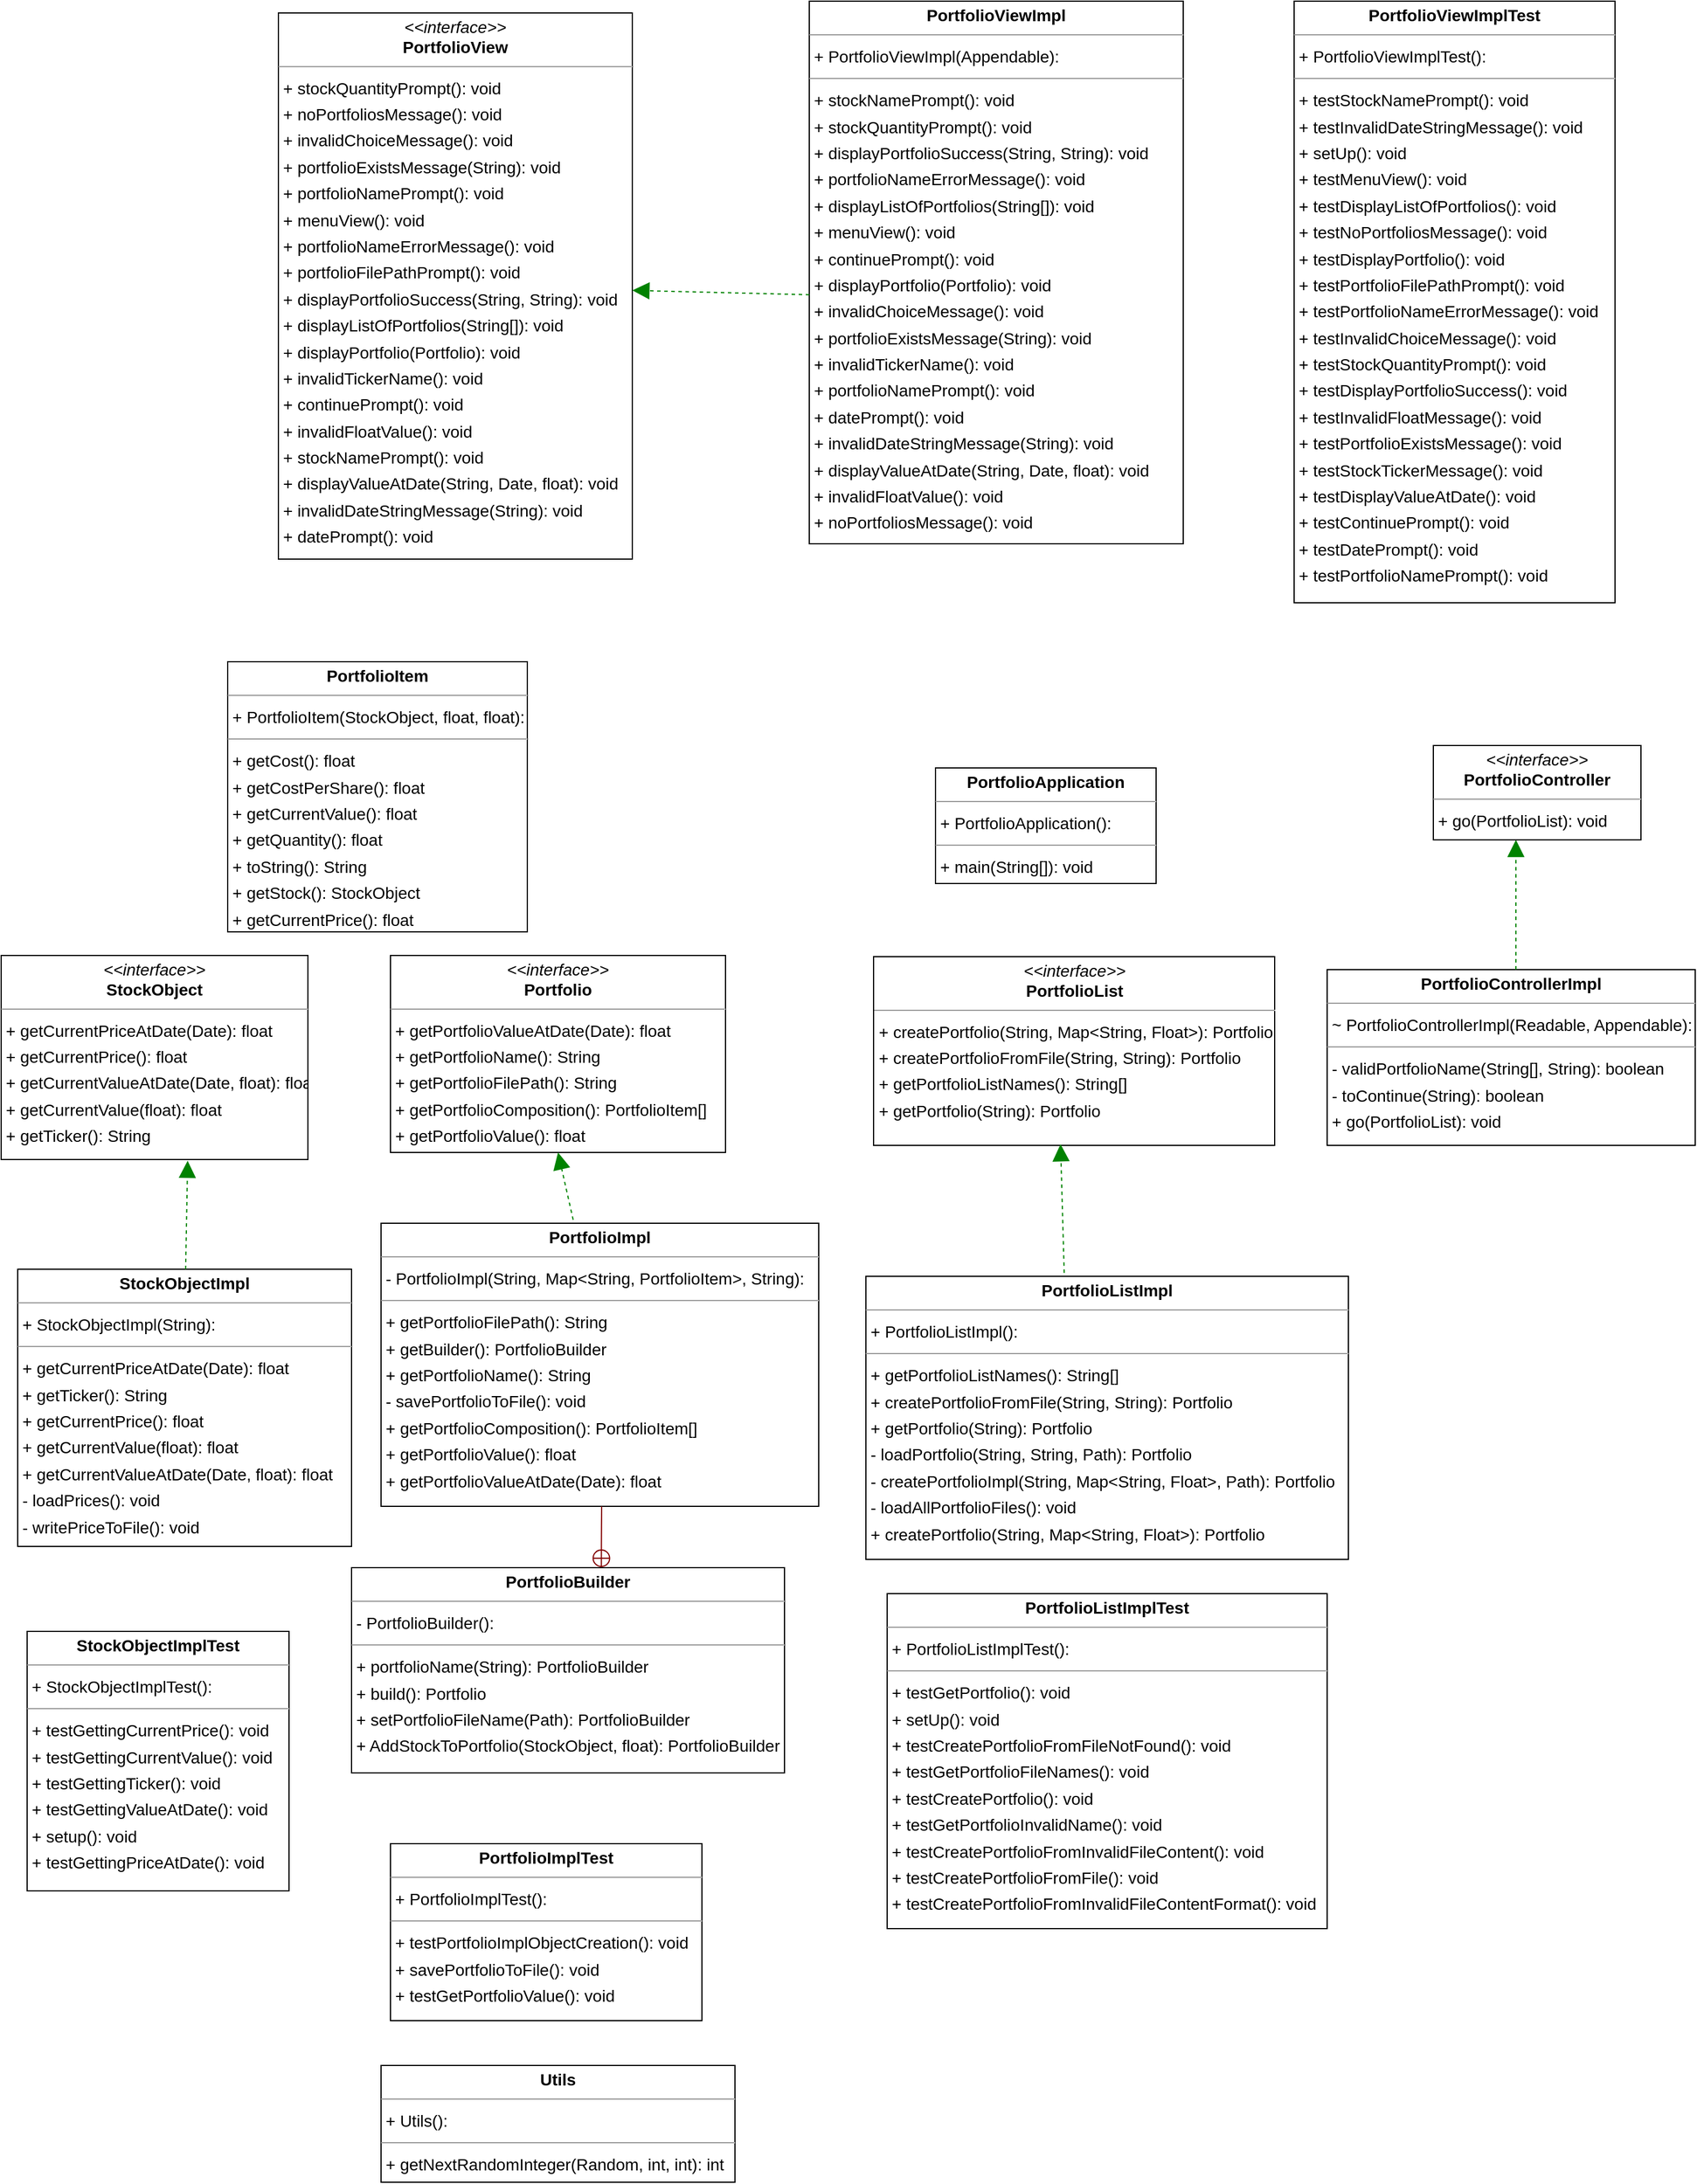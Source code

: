 <mxfile version="20.5.1" type="device"><diagram id="OgbsB_rUds53uTm65k3u" name="Page-1"><mxGraphModel dx="1822" dy="1194" grid="1" gridSize="10" guides="1" tooltips="1" connect="1" arrows="1" fold="1" page="0" pageScale="1" pageWidth="1100" pageHeight="1700" background="none" math="0" shadow="0"><root><mxCell id="0"/><mxCell id="1" parent="0"/><mxCell id="node2" value="&lt;p style=&quot;margin:0px;margin-top:4px;text-align:center;&quot;&gt;&lt;i&gt;&amp;lt;&amp;lt;interface&amp;gt;&amp;gt;&lt;/i&gt;&lt;br/&gt;&lt;b&gt;Portfolio&lt;/b&gt;&lt;/p&gt;&lt;hr size=&quot;1&quot;/&gt;&lt;p style=&quot;margin:0 0 0 4px;line-height:1.6;&quot;&gt;+ getPortfolioValueAtDate(Date): float&lt;br/&gt;+ getPortfolioName(): String&lt;br/&gt;+ getPortfolioFilePath(): String&lt;br/&gt;+ getPortfolioComposition(): PortfolioItem[]&lt;br/&gt;+ getPortfolioValue(): float&lt;/p&gt;" style="verticalAlign=top;align=left;overflow=fill;fontSize=14;fontFamily=Helvetica;html=1;rounded=0;shadow=0;comic=0;labelBackgroundColor=none;strokeWidth=1;" parent="1" vertex="1"><mxGeometry x="168" y="709" width="284" height="167" as="geometry"/></mxCell><mxCell id="node11" value="&lt;p style=&quot;margin:0px;margin-top:4px;text-align:center;&quot;&gt;&lt;b&gt;PortfolioApplication&lt;/b&gt;&lt;/p&gt;&lt;hr size=&quot;1&quot;/&gt;&lt;p style=&quot;margin:0 0 0 4px;line-height:1.6;&quot;&gt;+ PortfolioApplication(): &lt;/p&gt;&lt;hr size=&quot;1&quot;/&gt;&lt;p style=&quot;margin:0 0 0 4px;line-height:1.6;&quot;&gt;+ main(String[]): void&lt;/p&gt;" style="verticalAlign=top;align=left;overflow=fill;fontSize=14;fontFamily=Helvetica;html=1;rounded=0;shadow=0;comic=0;labelBackgroundColor=none;strokeWidth=1;" parent="1" vertex="1"><mxGeometry x="630" y="550" width="187" height="98" as="geometry"/></mxCell><mxCell id="node17" value="&lt;p style=&quot;margin:0px;margin-top:4px;text-align:center;&quot;&gt;&lt;b&gt;PortfolioBuilder&lt;/b&gt;&lt;/p&gt;&lt;hr size=&quot;1&quot;/&gt;&lt;p style=&quot;margin:0 0 0 4px;line-height:1.6;&quot;&gt;- PortfolioBuilder(): &lt;/p&gt;&lt;hr size=&quot;1&quot;/&gt;&lt;p style=&quot;margin:0 0 0 4px;line-height:1.6;&quot;&gt;+ portfolioName(String): PortfolioBuilder&lt;br/&gt;+ build(): Portfolio&lt;br/&gt;+ setPortfolioFileName(Path): PortfolioBuilder&lt;br/&gt;+ AddStockToPortfolio(StockObject, float): PortfolioBuilder&lt;/p&gt;" style="verticalAlign=top;align=left;overflow=fill;fontSize=14;fontFamily=Helvetica;html=1;rounded=0;shadow=0;comic=0;labelBackgroundColor=none;strokeWidth=1;" parent="1" vertex="1"><mxGeometry x="135" y="1228" width="367" height="174" as="geometry"/></mxCell><mxCell id="node16" value="&lt;p style=&quot;margin:0px;margin-top:4px;text-align:center;&quot;&gt;&lt;i&gt;&amp;lt;&amp;lt;interface&amp;gt;&amp;gt;&lt;/i&gt;&lt;br/&gt;&lt;b&gt;PortfolioController&lt;/b&gt;&lt;/p&gt;&lt;hr size=&quot;1&quot;/&gt;&lt;p style=&quot;margin:0 0 0 4px;line-height:1.6;&quot;&gt;+ go(PortfolioList): void&lt;/p&gt;" style="verticalAlign=top;align=left;overflow=fill;fontSize=14;fontFamily=Helvetica;html=1;rounded=0;shadow=0;comic=0;labelBackgroundColor=none;strokeWidth=1;" parent="1" vertex="1"><mxGeometry x="1052" y="531" width="176" height="80" as="geometry"/></mxCell><mxCell id="node7" value="&lt;p style=&quot;margin:0px;margin-top:4px;text-align:center;&quot;&gt;&lt;b&gt;PortfolioControllerImpl&lt;/b&gt;&lt;/p&gt;&lt;hr size=&quot;1&quot;/&gt;&lt;p style=&quot;margin:0 0 0 4px;line-height:1.6;&quot;&gt;~ PortfolioControllerImpl(Readable, Appendable): &lt;/p&gt;&lt;hr size=&quot;1&quot;/&gt;&lt;p style=&quot;margin:0 0 0 4px;line-height:1.6;&quot;&gt;- validPortfolioName(String[], String): boolean&lt;br/&gt;- toContinue(String): boolean&lt;br/&gt;+ go(PortfolioList): void&lt;/p&gt;" style="verticalAlign=top;align=left;overflow=fill;fontSize=14;fontFamily=Helvetica;html=1;rounded=0;shadow=0;comic=0;labelBackgroundColor=none;strokeWidth=1;" parent="1" vertex="1"><mxGeometry x="962" y="721" width="312" height="149" as="geometry"/></mxCell><mxCell id="node15" value="&lt;p style=&quot;margin:0px;margin-top:4px;text-align:center;&quot;&gt;&lt;b&gt;PortfolioImpl&lt;/b&gt;&lt;/p&gt;&lt;hr size=&quot;1&quot;/&gt;&lt;p style=&quot;margin:0 0 0 4px;line-height:1.6;&quot;&gt;- PortfolioImpl(String, Map&amp;lt;String, PortfolioItem&amp;gt;, String): &lt;/p&gt;&lt;hr size=&quot;1&quot;/&gt;&lt;p style=&quot;margin:0 0 0 4px;line-height:1.6;&quot;&gt;+ getPortfolioFilePath(): String&lt;br/&gt;+ getBuilder(): PortfolioBuilder&lt;br/&gt;+ getPortfolioName(): String&lt;br/&gt;- savePortfolioToFile(): void&lt;br/&gt;+ getPortfolioComposition(): PortfolioItem[]&lt;br/&gt;+ getPortfolioValue(): float&lt;br/&gt;+ getPortfolioValueAtDate(Date): float&lt;/p&gt;" style="verticalAlign=top;align=left;overflow=fill;fontSize=14;fontFamily=Helvetica;html=1;rounded=0;shadow=0;comic=0;labelBackgroundColor=none;strokeWidth=1;" parent="1" vertex="1"><mxGeometry x="160" y="936" width="371" height="240" as="geometry"/></mxCell><mxCell id="node8" value="&lt;p style=&quot;margin:0px;margin-top:4px;text-align:center;&quot;&gt;&lt;b&gt;PortfolioImplTest&lt;/b&gt;&lt;/p&gt;&lt;hr size=&quot;1&quot;/&gt;&lt;p style=&quot;margin:0 0 0 4px;line-height:1.6;&quot;&gt;+ PortfolioImplTest(): &lt;/p&gt;&lt;hr size=&quot;1&quot;/&gt;&lt;p style=&quot;margin:0 0 0 4px;line-height:1.6;&quot;&gt;+ testPortfolioImplObjectCreation(): void&lt;br/&gt;+ savePortfolioToFile(): void&lt;br/&gt;+ testGetPortfolioValue(): void&lt;/p&gt;" style="verticalAlign=top;align=left;overflow=fill;fontSize=14;fontFamily=Helvetica;html=1;rounded=0;shadow=0;comic=0;labelBackgroundColor=none;strokeWidth=1;" parent="1" vertex="1"><mxGeometry x="168" y="1462" width="264" height="150" as="geometry"/></mxCell><mxCell id="node1" value="&lt;p style=&quot;margin:0px;margin-top:4px;text-align:center;&quot;&gt;&lt;b&gt;PortfolioItem&lt;/b&gt;&lt;/p&gt;&lt;hr size=&quot;1&quot;/&gt;&lt;p style=&quot;margin:0 0 0 4px;line-height:1.6;&quot;&gt;+ PortfolioItem(StockObject, float, float): &lt;/p&gt;&lt;hr size=&quot;1&quot;/&gt;&lt;p style=&quot;margin:0 0 0 4px;line-height:1.6;&quot;&gt;+ getCost(): float&lt;br/&gt;+ getCostPerShare(): float&lt;br/&gt;+ getCurrentValue(): float&lt;br/&gt;+ getQuantity(): float&lt;br/&gt;+ toString(): String&lt;br/&gt;+ getStock(): StockObject&lt;br/&gt;+ getCurrentPrice(): float&lt;/p&gt;" style="verticalAlign=top;align=left;overflow=fill;fontSize=14;fontFamily=Helvetica;html=1;rounded=0;shadow=0;comic=0;labelBackgroundColor=none;strokeWidth=1;" parent="1" vertex="1"><mxGeometry x="30" y="460" width="254" height="229" as="geometry"/></mxCell><mxCell id="node14" value="&lt;p style=&quot;margin:0px;margin-top:4px;text-align:center;&quot;&gt;&lt;i&gt;&amp;lt;&amp;lt;interface&amp;gt;&amp;gt;&lt;/i&gt;&lt;br/&gt;&lt;b&gt;PortfolioList&lt;/b&gt;&lt;/p&gt;&lt;hr size=&quot;1&quot;/&gt;&lt;p style=&quot;margin:0 0 0 4px;line-height:1.6;&quot;&gt;+ createPortfolio(String, Map&amp;lt;String, Float&amp;gt;): Portfolio&lt;br/&gt;+ createPortfolioFromFile(String, String): Portfolio&lt;br/&gt;+ getPortfolioListNames(): String[]&lt;br/&gt;+ getPortfolio(String): Portfolio&lt;/p&gt;" style="verticalAlign=top;align=left;overflow=fill;fontSize=14;fontFamily=Helvetica;html=1;rounded=0;shadow=0;comic=0;labelBackgroundColor=none;strokeWidth=1;" parent="1" vertex="1"><mxGeometry x="577.5" y="710" width="340" height="160" as="geometry"/></mxCell><mxCell id="node10" value="&lt;p style=&quot;margin:0px;margin-top:4px;text-align:center;&quot;&gt;&lt;b&gt;PortfolioListImpl&lt;/b&gt;&lt;/p&gt;&lt;hr size=&quot;1&quot;/&gt;&lt;p style=&quot;margin:0 0 0 4px;line-height:1.6;&quot;&gt;+ PortfolioListImpl(): &lt;/p&gt;&lt;hr size=&quot;1&quot;/&gt;&lt;p style=&quot;margin:0 0 0 4px;line-height:1.6;&quot;&gt;+ getPortfolioListNames(): String[]&lt;br/&gt;+ createPortfolioFromFile(String, String): Portfolio&lt;br/&gt;+ getPortfolio(String): Portfolio&lt;br/&gt;- loadPortfolio(String, String, Path): Portfolio&lt;br/&gt;- createPortfolioImpl(String, Map&amp;lt;String, Float&amp;gt;, Path): Portfolio&lt;br/&gt;- loadAllPortfolioFiles(): void&lt;br/&gt;+ createPortfolio(String, Map&amp;lt;String, Float&amp;gt;): Portfolio&lt;/p&gt;" style="verticalAlign=top;align=left;overflow=fill;fontSize=14;fontFamily=Helvetica;html=1;rounded=0;shadow=0;comic=0;labelBackgroundColor=none;strokeWidth=1;" parent="1" vertex="1"><mxGeometry x="571" y="981" width="409" height="240" as="geometry"/></mxCell><mxCell id="node5" value="&lt;p style=&quot;margin:0px;margin-top:4px;text-align:center;&quot;&gt;&lt;b&gt;PortfolioListImplTest&lt;/b&gt;&lt;/p&gt;&lt;hr size=&quot;1&quot;/&gt;&lt;p style=&quot;margin:0 0 0 4px;line-height:1.6;&quot;&gt;+ PortfolioListImplTest(): &lt;/p&gt;&lt;hr size=&quot;1&quot;/&gt;&lt;p style=&quot;margin:0 0 0 4px;line-height:1.6;&quot;&gt;+ testGetPortfolio(): void&lt;br/&gt;+ setUp(): void&lt;br/&gt;+ testCreatePortfolioFromFileNotFound(): void&lt;br/&gt;+ testGetPortfolioFileNames(): void&lt;br/&gt;+ testCreatePortfolio(): void&lt;br/&gt;+ testGetPortfolioInvalidName(): void&lt;br/&gt;+ testCreatePortfolioFromInvalidFileContent(): void&lt;br/&gt;+ testCreatePortfolioFromFile(): void&lt;br/&gt;+ testCreatePortfolioFromInvalidFileContentFormat(): void&lt;/p&gt;" style="verticalAlign=top;align=left;overflow=fill;fontSize=14;fontFamily=Helvetica;html=1;rounded=0;shadow=0;comic=0;labelBackgroundColor=none;strokeWidth=1;" parent="1" vertex="1"><mxGeometry x="589" y="1250" width="373" height="284" as="geometry"/></mxCell><mxCell id="node0" value="&lt;p style=&quot;margin:0px;margin-top:4px;text-align:center;&quot;&gt;&lt;i&gt;&amp;lt;&amp;lt;interface&amp;gt;&amp;gt;&lt;/i&gt;&lt;br/&gt;&lt;b&gt;PortfolioView&lt;/b&gt;&lt;/p&gt;&lt;hr size=&quot;1&quot;/&gt;&lt;p style=&quot;margin:0 0 0 4px;line-height:1.6;&quot;&gt;+ stockQuantityPrompt(): void&lt;br/&gt;+ noPortfoliosMessage(): void&lt;br/&gt;+ invalidChoiceMessage(): void&lt;br/&gt;+ portfolioExistsMessage(String): void&lt;br/&gt;+ portfolioNamePrompt(): void&lt;br/&gt;+ menuView(): void&lt;br/&gt;+ portfolioNameErrorMessage(): void&lt;br/&gt;+ portfolioFilePathPrompt(): void&lt;br/&gt;+ displayPortfolioSuccess(String, String): void&lt;br/&gt;+ displayListOfPortfolios(String[]): void&lt;br/&gt;+ displayPortfolio(Portfolio): void&lt;br/&gt;+ invalidTickerName(): void&lt;br/&gt;+ continuePrompt(): void&lt;br/&gt;+ invalidFloatValue(): void&lt;br/&gt;+ stockNamePrompt(): void&lt;br/&gt;+ displayValueAtDate(String, Date, float): void&lt;br/&gt;+ invalidDateStringMessage(String): void&lt;br/&gt;+ datePrompt(): void&lt;/p&gt;" style="verticalAlign=top;align=left;overflow=fill;fontSize=14;fontFamily=Helvetica;html=1;rounded=0;shadow=0;comic=0;labelBackgroundColor=none;strokeWidth=1;" parent="1" vertex="1"><mxGeometry x="73" y="-90" width="300" height="463" as="geometry"/></mxCell><mxCell id="node12" value="&lt;p style=&quot;margin:0px;margin-top:4px;text-align:center;&quot;&gt;&lt;b&gt;PortfolioViewImpl&lt;/b&gt;&lt;/p&gt;&lt;hr size=&quot;1&quot;/&gt;&lt;p style=&quot;margin:0 0 0 4px;line-height:1.6;&quot;&gt;+ PortfolioViewImpl(Appendable): &lt;/p&gt;&lt;hr size=&quot;1&quot;/&gt;&lt;p style=&quot;margin:0 0 0 4px;line-height:1.6;&quot;&gt;+ stockNamePrompt(): void&lt;br/&gt;+ stockQuantityPrompt(): void&lt;br/&gt;+ displayPortfolioSuccess(String, String): void&lt;br/&gt;+ portfolioNameErrorMessage(): void&lt;br/&gt;+ displayListOfPortfolios(String[]): void&lt;br/&gt;+ menuView(): void&lt;br/&gt;+ continuePrompt(): void&lt;br/&gt;+ displayPortfolio(Portfolio): void&lt;br/&gt;+ invalidChoiceMessage(): void&lt;br/&gt;+ portfolioExistsMessage(String): void&lt;br/&gt;+ invalidTickerName(): void&lt;br/&gt;+ portfolioNamePrompt(): void&lt;br/&gt;+ datePrompt(): void&lt;br/&gt;+ invalidDateStringMessage(String): void&lt;br/&gt;+ displayValueAtDate(String, Date, float): void&lt;br/&gt;+ invalidFloatValue(): void&lt;br/&gt;+ noPortfoliosMessage(): void&lt;br/&gt;+ portfolioFilePathPrompt(): void&lt;/p&gt;" style="verticalAlign=top;align=left;overflow=fill;fontSize=14;fontFamily=Helvetica;html=1;rounded=0;shadow=0;comic=0;labelBackgroundColor=none;strokeWidth=1;" parent="1" vertex="1"><mxGeometry x="523" y="-100" width="317" height="460" as="geometry"/></mxCell><mxCell id="node13" value="&lt;p style=&quot;margin:0px;margin-top:4px;text-align:center;&quot;&gt;&lt;b&gt;PortfolioViewImplTest&lt;/b&gt;&lt;/p&gt;&lt;hr size=&quot;1&quot;/&gt;&lt;p style=&quot;margin:0 0 0 4px;line-height:1.6;&quot;&gt;+ PortfolioViewImplTest(): &lt;/p&gt;&lt;hr size=&quot;1&quot;/&gt;&lt;p style=&quot;margin:0 0 0 4px;line-height:1.6;&quot;&gt;+ testStockNamePrompt(): void&lt;br/&gt;+ testInvalidDateStringMessage(): void&lt;br/&gt;+ setUp(): void&lt;br/&gt;+ testMenuView(): void&lt;br/&gt;+ testDisplayListOfPortfolios(): void&lt;br/&gt;+ testNoPortfoliosMessage(): void&lt;br/&gt;+ testDisplayPortfolio(): void&lt;br/&gt;+ testPortfolioFilePathPrompt(): void&lt;br/&gt;+ testPortfolioNameErrorMessage(): void&lt;br/&gt;+ testInvalidChoiceMessage(): void&lt;br/&gt;+ testStockQuantityPrompt(): void&lt;br/&gt;+ testDisplayPortfolioSuccess(): void&lt;br/&gt;+ testInvalidFloatMessage(): void&lt;br/&gt;+ testPortfolioExistsMessage(): void&lt;br/&gt;+ testStockTickerMessage(): void&lt;br/&gt;+ testDisplayValueAtDate(): void&lt;br/&gt;+ testContinuePrompt(): void&lt;br/&gt;+ testDatePrompt(): void&lt;br/&gt;+ testPortfolioNamePrompt(): void&lt;/p&gt;" style="verticalAlign=top;align=left;overflow=fill;fontSize=14;fontFamily=Helvetica;html=1;rounded=0;shadow=0;comic=0;labelBackgroundColor=none;strokeWidth=1;" parent="1" vertex="1"><mxGeometry x="934" y="-100" width="272" height="510" as="geometry"/></mxCell><mxCell id="node9" value="&lt;p style=&quot;margin:0px;margin-top:4px;text-align:center;&quot;&gt;&lt;i&gt;&amp;lt;&amp;lt;interface&amp;gt;&amp;gt;&lt;/i&gt;&lt;br/&gt;&lt;b&gt;StockObject&lt;/b&gt;&lt;/p&gt;&lt;hr size=&quot;1&quot;/&gt;&lt;p style=&quot;margin:0 0 0 4px;line-height:1.6;&quot;&gt;+ getCurrentPriceAtDate(Date): float&lt;br/&gt;+ getCurrentPrice(): float&lt;br/&gt;+ getCurrentValueAtDate(Date, float): float&lt;br/&gt;+ getCurrentValue(float): float&lt;br/&gt;+ getTicker(): String&lt;/p&gt;" style="verticalAlign=top;align=left;overflow=fill;fontSize=14;fontFamily=Helvetica;html=1;rounded=0;shadow=0;comic=0;labelBackgroundColor=none;strokeWidth=1;" parent="1" vertex="1"><mxGeometry x="-162" y="709" width="260" height="173" as="geometry"/></mxCell><mxCell id="node6" value="&lt;p style=&quot;margin:0px;margin-top:4px;text-align:center;&quot;&gt;&lt;b&gt;StockObjectImpl&lt;/b&gt;&lt;/p&gt;&lt;hr size=&quot;1&quot;&gt;&lt;p style=&quot;margin:0 0 0 4px;line-height:1.6;&quot;&gt;+ StockObjectImpl(String): &lt;/p&gt;&lt;hr size=&quot;1&quot;&gt;&lt;p style=&quot;margin:0 0 0 4px;line-height:1.6;&quot;&gt;+ getCurrentPriceAtDate(Date): float&lt;br&gt;+ getTicker(): String&lt;br&gt;+ getCurrentPrice(): float&lt;br&gt;+ getCurrentValue(float): float&lt;br&gt;+ getCurrentValueAtDate(Date, float): float&lt;/p&gt;&lt;p style=&quot;margin:0 0 0 4px;line-height:1.6;&quot;&gt;- loadPrices(): void&lt;br&gt;&lt;/p&gt;&lt;p style=&quot;margin:0 0 0 4px;line-height:1.6;&quot;&gt;- writePriceToFile(): void&lt;br&gt;&lt;/p&gt;" style="verticalAlign=top;align=left;overflow=fill;fontSize=14;fontFamily=Helvetica;html=1;rounded=0;shadow=0;comic=0;labelBackgroundColor=none;strokeWidth=1;" parent="1" vertex="1"><mxGeometry x="-148" y="975" width="283" height="235" as="geometry"/></mxCell><mxCell id="node4" value="&lt;p style=&quot;margin:0px;margin-top:4px;text-align:center;&quot;&gt;&lt;b&gt;StockObjectImplTest&lt;/b&gt;&lt;/p&gt;&lt;hr size=&quot;1&quot;/&gt;&lt;p style=&quot;margin:0 0 0 4px;line-height:1.6;&quot;&gt;+ StockObjectImplTest(): &lt;/p&gt;&lt;hr size=&quot;1&quot;/&gt;&lt;p style=&quot;margin:0 0 0 4px;line-height:1.6;&quot;&gt;+ testGettingCurrentPrice(): void&lt;br/&gt;+ testGettingCurrentValue(): void&lt;br/&gt;+ testGettingTicker(): void&lt;br/&gt;+ testGettingValueAtDate(): void&lt;br/&gt;+ setup(): void&lt;br/&gt;+ testGettingPriceAtDate(): void&lt;/p&gt;" style="verticalAlign=top;align=left;overflow=fill;fontSize=14;fontFamily=Helvetica;html=1;rounded=0;shadow=0;comic=0;labelBackgroundColor=none;strokeWidth=1;" parent="1" vertex="1"><mxGeometry x="-140" y="1282" width="222" height="220" as="geometry"/></mxCell><mxCell id="node3" value="&lt;p style=&quot;margin:0px;margin-top:4px;text-align:center;&quot;&gt;&lt;b&gt;Utils&lt;/b&gt;&lt;/p&gt;&lt;hr size=&quot;1&quot;/&gt;&lt;p style=&quot;margin:0 0 0 4px;line-height:1.6;&quot;&gt;+ Utils(): &lt;/p&gt;&lt;hr size=&quot;1&quot;/&gt;&lt;p style=&quot;margin:0 0 0 4px;line-height:1.6;&quot;&gt;+ getNextRandomInteger(Random, int, int): int&lt;/p&gt;" style="verticalAlign=top;align=left;overflow=fill;fontSize=14;fontFamily=Helvetica;html=1;rounded=0;shadow=0;comic=0;labelBackgroundColor=none;strokeWidth=1;" parent="1" vertex="1"><mxGeometry x="160" y="1650" width="300" height="99" as="geometry"/></mxCell><mxCell id="edge5" value="" style="html=1;rounded=1;edgeStyle=orthogonalEdgeStyle;dashed=0;startArrow=circlePlus;startFill=0;endArrow=none;strokeColor=#820000;exitX=0.577;exitY=0.000;exitDx=0;exitDy=0;" parent="1" source="node17" edge="1"><mxGeometry width="50" height="50" relative="1" as="geometry"><Array as="points"/><mxPoint x="347" y="1176" as="targetPoint"/></mxGeometry></mxCell><mxCell id="edge0" value="" style="html=1;rounded=1;dashed=1;startArrow=none;endArrow=block;endSize=12;strokeColor=#008200;" parent="1" edge="1"><mxGeometry width="50" height="50" relative="1" as="geometry"><mxPoint x="1122" y="721" as="sourcePoint"/><mxPoint x="1122" y="611" as="targetPoint"/></mxGeometry></mxCell><mxCell id="edge1" value="" style="html=1;rounded=1;dashed=1;startArrow=none;endArrow=block;endSize=12;strokeColor=#008200;exitX=0.439;exitY=-0.012;exitDx=0;exitDy=0;entryX=0.500;entryY=1.000;entryDx=0;entryDy=0;exitPerimeter=0;" parent="1" source="node15" target="node2" edge="1"><mxGeometry width="50" height="50" relative="1" as="geometry"/></mxCell><mxCell id="edge4" value="" style="html=1;rounded=1;dashed=1;startArrow=none;endArrow=block;endSize=12;strokeColor=#008200;exitX=0.411;exitY=-0.012;exitDx=0;exitDy=0;entryX=0.25;entryY=1;entryDx=0;entryDy=0;exitPerimeter=0;" parent="1" source="node10" edge="1"><mxGeometry width="50" height="50" relative="1" as="geometry"><mxPoint x="736" y="869" as="targetPoint"/></mxGeometry></mxCell><mxCell id="edge3" value="" style="html=1;rounded=1;dashed=1;startArrow=none;endArrow=block;endSize=12;strokeColor=#008200;exitX=0;exitY=0.541;exitDx=0;exitDy=0;exitPerimeter=0;" parent="1" source="node12" target="node0" edge="1"><mxGeometry width="50" height="50" relative="1" as="geometry"/></mxCell><mxCell id="edge2" value="" style="html=1;rounded=1;dashed=1;startArrow=none;endArrow=block;endSize=12;strokeColor=#008200;exitX=0.503;exitY=0.000;exitDx=0;exitDy=0;entryX=0.608;entryY=1.006;entryDx=0;entryDy=0;entryPerimeter=0;" parent="1" source="node6" target="node9" edge="1"><mxGeometry width="50" height="50" relative="1" as="geometry"/></mxCell></root></mxGraphModel></diagram></mxfile>